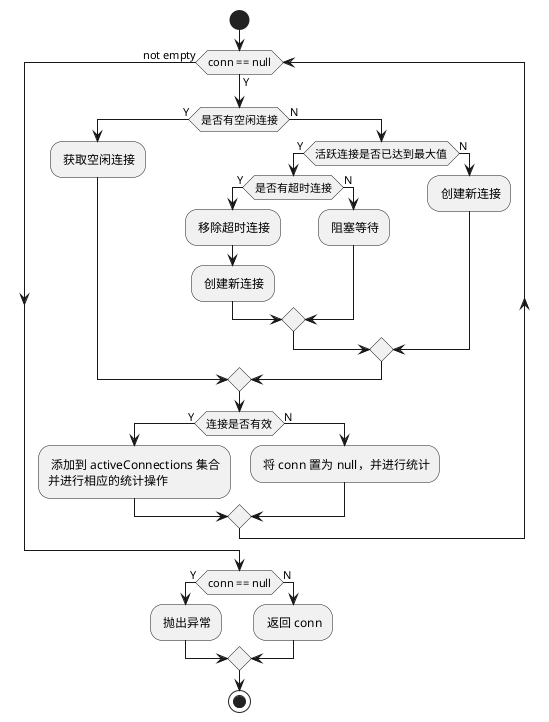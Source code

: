 @startuml
start
while(conn == null) is (Y)

if (是否有空闲连接) then (Y)
: 获取空闲连接;
else (N)

if (活跃连接是否已达到最大值) then (Y)

if (是否有超时连接) then (Y)
: 移除超时连接;
: 创建新连接;
else (N)
: 阻塞等待;
endif

else (N)
: 创建新连接;
endif
endif

if (连接是否有效) then (Y)
: 添加到 activeConnections 集合\n并进行相应的统计操作;
else (N)
: 将 conn 置为 null，并进行统计;
endif


endwhile(not empty)

if (conn == null) then (Y)
: 抛出异常;
else (N)
: 返回 conn;
endif

stop
@enduml